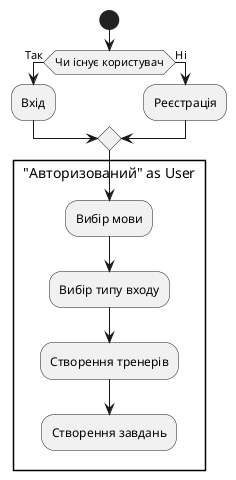 @startuml
start

if(Чи існує користувач) then (Так)
  :Вхід;
else (Ні)
  :Реєстрація;
endif

rectangle "Авторизований" as User {
    :Вибір мови;
    :Вибір типу входу;
    :Створення тренерів;
    :Створення завдань;
}

@enduml
